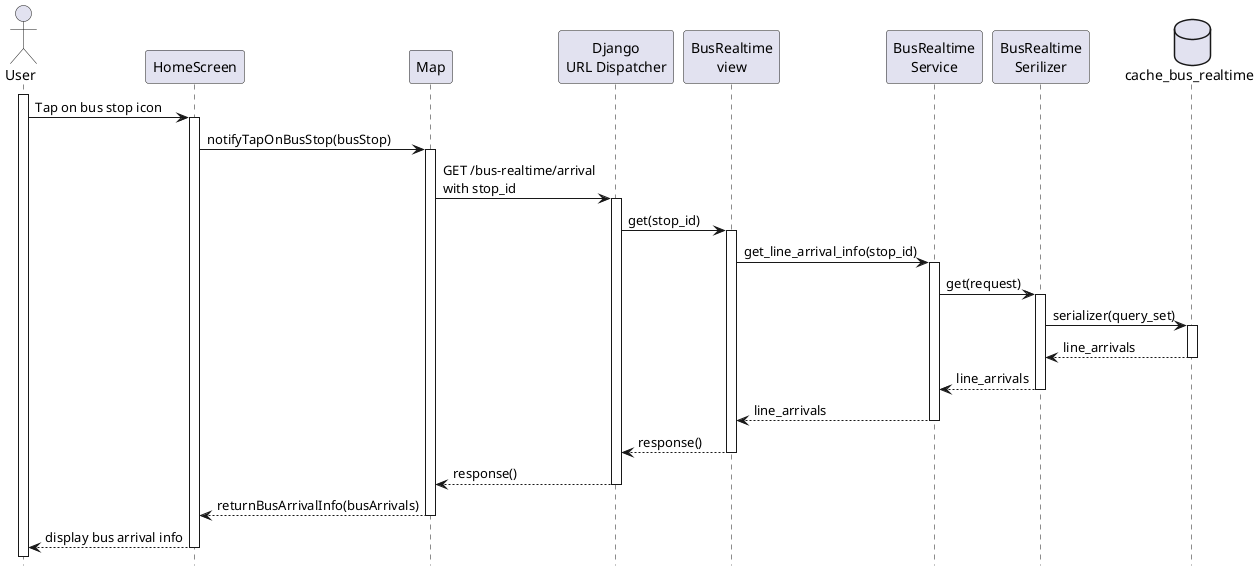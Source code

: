 @startuml bus_info

hide footbox

actor User
participant HomeScreen as UI
participant Map
participant "Django\nURL Dispatcher" as API
participant "BusRealtime\nview" as view
participant "BusRealtime\nService" as service
participant "BusRealtime\nSerilizer" as serializer
database "cache_bus_realtime" as table


activate User
User -> UI: Tap on bus stop icon
activate UI
UI -> Map: notifyTapOnBusStop(busStop)
activate Map
Map -> API: GET /bus-realtime/arrival \nwith stop_id
activate API

' API Call
API -> view: get(stop_id)
activate view
view -> service: get_line_arrival_info(stop_id)
activate service
service -> serializer: get(request)
activate serializer
serializer -> table: serializer(query_set)
activate table

table --> serializer: line_arrivals
deactivate table
serializer --> service: line_arrivals
deactivate serializer
service --> view: line_arrivals
deactivate service
view --> API: response()
deactivate view
API --> Map: response()
deactivate API

' Display bus arrival info
Map --> UI: returnBusArrivalInfo(busArrivals)
deactivate Map
UI --> User: display bus arrival info
deactivate UI

@enduml

